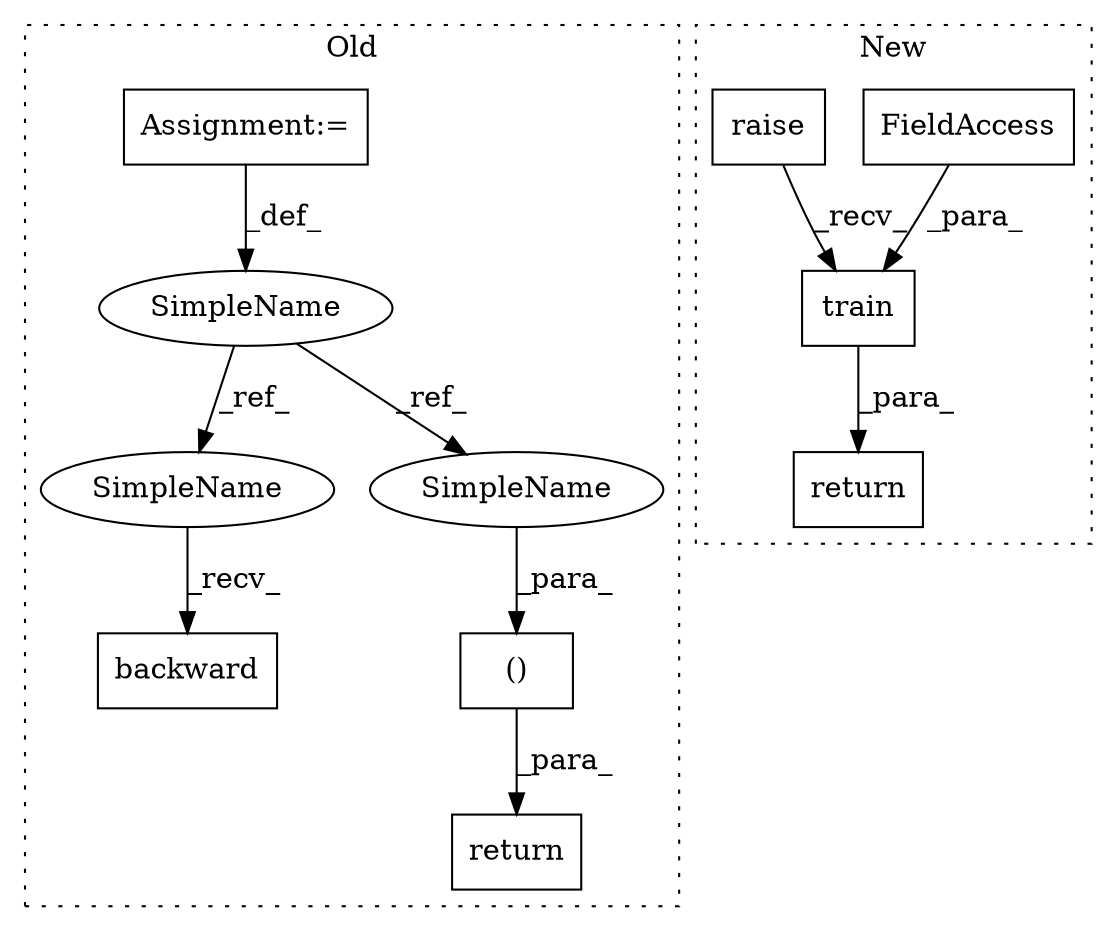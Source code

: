digraph G {
subgraph cluster0 {
1 [label="return" a="41" s="1554" l="12" shape="box"];
6 [label="Assignment:=" a="7" s="1293" l="4" shape="box"];
7 [label="backward" a="32" s="1511" l="10" shape="box"];
8 [label="()" a="106" s="1566" l="28" shape="box"];
9 [label="SimpleName" a="42" s="1293" l="4" shape="ellipse"];
10 [label="SimpleName" a="42" s="1506" l="4" shape="ellipse"];
11 [label="SimpleName" a="42" s="1590" l="4" shape="ellipse"];
label = "Old";
style="dotted";
}
subgraph cluster1 {
2 [label="train" a="32" s="1276,1296" l="6,1" shape="box"];
3 [label="return" a="41" s="1261" l="7" shape="box"];
4 [label="FieldAccess" a="22" s="1290" l="6" shape="box"];
5 [label="raise" a="32" s="1268" l="7" shape="box"];
label = "New";
style="dotted";
}
2 -> 3 [label="_para_"];
4 -> 2 [label="_para_"];
5 -> 2 [label="_recv_"];
6 -> 9 [label="_def_"];
8 -> 1 [label="_para_"];
9 -> 10 [label="_ref_"];
9 -> 11 [label="_ref_"];
10 -> 7 [label="_recv_"];
11 -> 8 [label="_para_"];
}